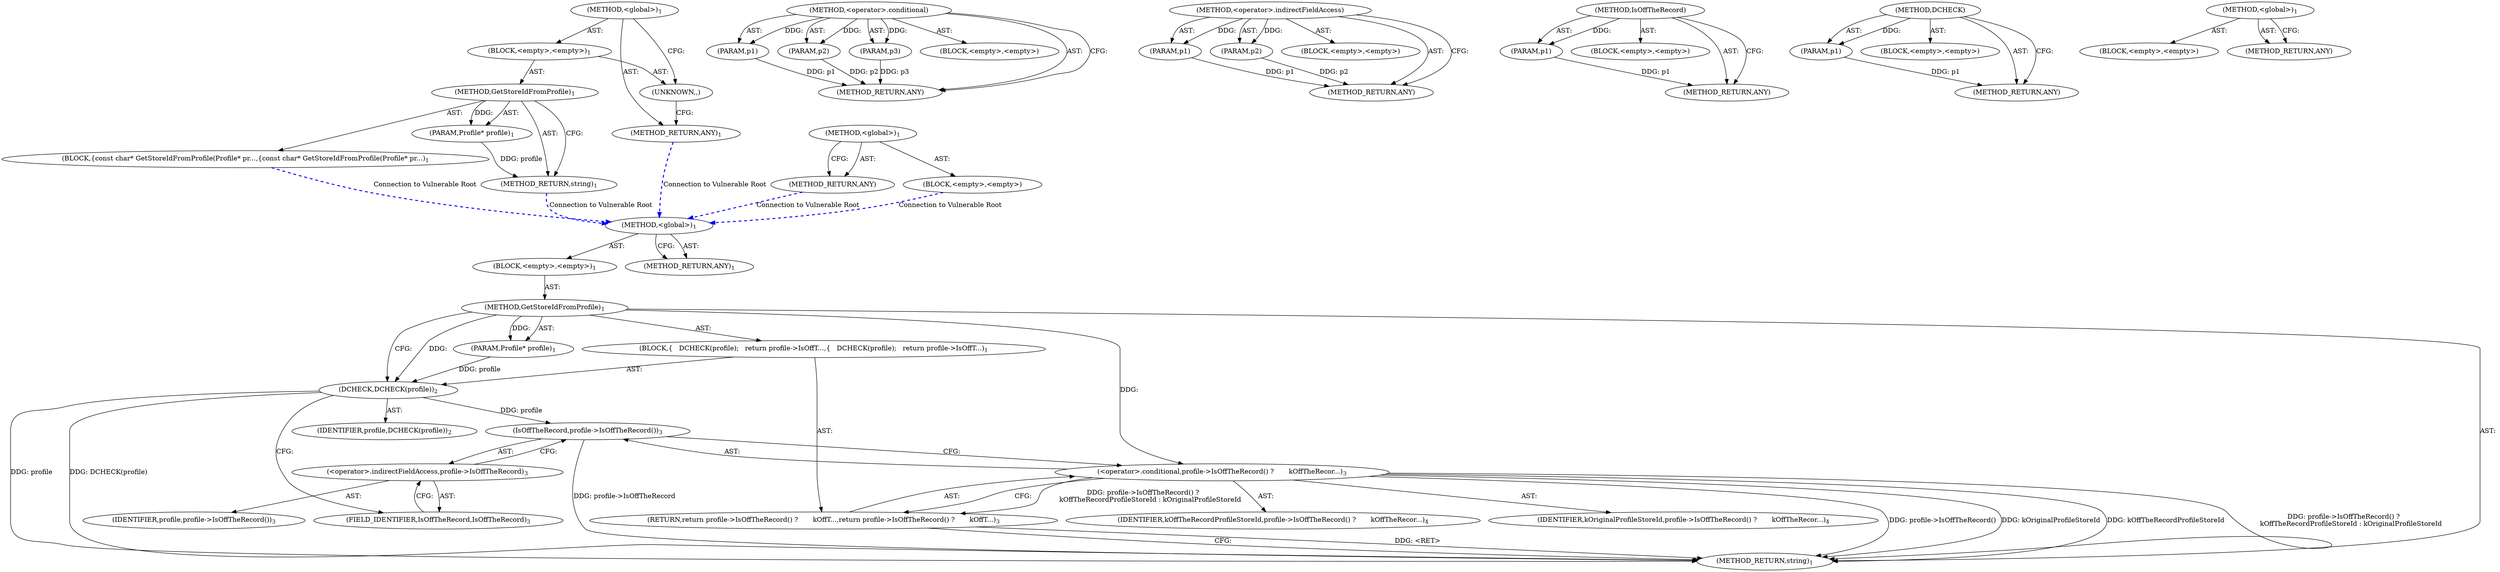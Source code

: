 digraph "&lt;global&gt;" {
vulnerable_6 [label=<(METHOD,&lt;global&gt;)<SUB>1</SUB>>];
vulnerable_7 [label=<(BLOCK,&lt;empty&gt;,&lt;empty&gt;)<SUB>1</SUB>>];
vulnerable_8 [label=<(METHOD,GetStoreIdFromProfile)<SUB>1</SUB>>];
vulnerable_9 [label=<(PARAM,Profile* profile)<SUB>1</SUB>>];
vulnerable_10 [label=<(BLOCK,{
   DCHECK(profile);
   return profile-&gt;IsOffT...,{
   DCHECK(profile);
   return profile-&gt;IsOffT...)<SUB>1</SUB>>];
vulnerable_11 [label=<(DCHECK,DCHECK(profile))<SUB>2</SUB>>];
vulnerable_12 [label=<(IDENTIFIER,profile,DCHECK(profile))<SUB>2</SUB>>];
vulnerable_13 [label=<(RETURN,return profile-&gt;IsOffTheRecord() ?
       kOffT...,return profile-&gt;IsOffTheRecord() ?
       kOffT...)<SUB>3</SUB>>];
vulnerable_14 [label=<(&lt;operator&gt;.conditional,profile-&gt;IsOffTheRecord() ?
       kOffTheRecor...)<SUB>3</SUB>>];
vulnerable_15 [label=<(IsOffTheRecord,profile-&gt;IsOffTheRecord())<SUB>3</SUB>>];
vulnerable_16 [label=<(&lt;operator&gt;.indirectFieldAccess,profile-&gt;IsOffTheRecord)<SUB>3</SUB>>];
vulnerable_17 [label=<(IDENTIFIER,profile,profile-&gt;IsOffTheRecord())<SUB>3</SUB>>];
vulnerable_18 [label=<(FIELD_IDENTIFIER,IsOffTheRecord,IsOffTheRecord)<SUB>3</SUB>>];
vulnerable_19 [label=<(IDENTIFIER,kOffTheRecordProfileStoreId,profile-&gt;IsOffTheRecord() ?
       kOffTheRecor...)<SUB>4</SUB>>];
vulnerable_20 [label=<(IDENTIFIER,kOriginalProfileStoreId,profile-&gt;IsOffTheRecord() ?
       kOffTheRecor...)<SUB>4</SUB>>];
vulnerable_21 [label=<(METHOD_RETURN,string)<SUB>1</SUB>>];
vulnerable_23 [label=<(METHOD_RETURN,ANY)<SUB>1</SUB>>];
vulnerable_44 [label=<(METHOD,&lt;operator&gt;.conditional)>];
vulnerable_45 [label=<(PARAM,p1)>];
vulnerable_46 [label=<(PARAM,p2)>];
vulnerable_47 [label=<(PARAM,p3)>];
vulnerable_48 [label=<(BLOCK,&lt;empty&gt;,&lt;empty&gt;)>];
vulnerable_49 [label=<(METHOD_RETURN,ANY)>];
vulnerable_54 [label=<(METHOD,&lt;operator&gt;.indirectFieldAccess)>];
vulnerable_55 [label=<(PARAM,p1)>];
vulnerable_56 [label=<(PARAM,p2)>];
vulnerable_57 [label=<(BLOCK,&lt;empty&gt;,&lt;empty&gt;)>];
vulnerable_58 [label=<(METHOD_RETURN,ANY)>];
vulnerable_50 [label=<(METHOD,IsOffTheRecord)>];
vulnerable_51 [label=<(PARAM,p1)>];
vulnerable_52 [label=<(BLOCK,&lt;empty&gt;,&lt;empty&gt;)>];
vulnerable_53 [label=<(METHOD_RETURN,ANY)>];
vulnerable_40 [label=<(METHOD,DCHECK)>];
vulnerable_41 [label=<(PARAM,p1)>];
vulnerable_42 [label=<(BLOCK,&lt;empty&gt;,&lt;empty&gt;)>];
vulnerable_43 [label=<(METHOD_RETURN,ANY)>];
vulnerable_34 [label=<(METHOD,&lt;global&gt;)<SUB>1</SUB>>];
vulnerable_35 [label=<(BLOCK,&lt;empty&gt;,&lt;empty&gt;)>];
vulnerable_36 [label=<(METHOD_RETURN,ANY)>];
fixed_6 [label=<(METHOD,&lt;global&gt;)<SUB>1</SUB>>];
fixed_7 [label=<(BLOCK,&lt;empty&gt;,&lt;empty&gt;)<SUB>1</SUB>>];
fixed_8 [label=<(METHOD,GetStoreIdFromProfile)<SUB>1</SUB>>];
fixed_9 [label=<(PARAM,Profile* profile)<SUB>1</SUB>>];
fixed_10 [label=<(BLOCK,{
const char* GetStoreIdFromProfile(Profile* pr...,{
const char* GetStoreIdFromProfile(Profile* pr...)<SUB>1</SUB>>];
fixed_11 [label=<(METHOD_RETURN,string)<SUB>1</SUB>>];
fixed_13 [label=<(UNKNOWN,,)>];
fixed_14 [label=<(METHOD_RETURN,ANY)<SUB>1</SUB>>];
fixed_25 [label=<(METHOD,&lt;global&gt;)<SUB>1</SUB>>];
fixed_26 [label=<(BLOCK,&lt;empty&gt;,&lt;empty&gt;)>];
fixed_27 [label=<(METHOD_RETURN,ANY)>];
vulnerable_6 -> vulnerable_7  [key=0, label="AST: "];
vulnerable_6 -> vulnerable_23  [key=0, label="AST: "];
vulnerable_6 -> vulnerable_23  [key=1, label="CFG: "];
vulnerable_7 -> vulnerable_8  [key=0, label="AST: "];
vulnerable_8 -> vulnerable_9  [key=0, label="AST: "];
vulnerable_8 -> vulnerable_9  [key=1, label="DDG: "];
vulnerable_8 -> vulnerable_10  [key=0, label="AST: "];
vulnerable_8 -> vulnerable_21  [key=0, label="AST: "];
vulnerable_8 -> vulnerable_11  [key=0, label="CFG: "];
vulnerable_8 -> vulnerable_11  [key=1, label="DDG: "];
vulnerable_8 -> vulnerable_14  [key=0, label="DDG: "];
vulnerable_9 -> vulnerable_11  [key=0, label="DDG: profile"];
vulnerable_10 -> vulnerable_11  [key=0, label="AST: "];
vulnerable_10 -> vulnerable_13  [key=0, label="AST: "];
vulnerable_11 -> vulnerable_12  [key=0, label="AST: "];
vulnerable_11 -> vulnerable_18  [key=0, label="CFG: "];
vulnerable_11 -> vulnerable_21  [key=0, label="DDG: profile"];
vulnerable_11 -> vulnerable_21  [key=1, label="DDG: DCHECK(profile)"];
vulnerable_11 -> vulnerable_15  [key=0, label="DDG: profile"];
vulnerable_13 -> vulnerable_14  [key=0, label="AST: "];
vulnerable_13 -> vulnerable_21  [key=0, label="CFG: "];
vulnerable_13 -> vulnerable_21  [key=1, label="DDG: &lt;RET&gt;"];
vulnerable_14 -> vulnerable_15  [key=0, label="AST: "];
vulnerable_14 -> vulnerable_19  [key=0, label="AST: "];
vulnerable_14 -> vulnerable_20  [key=0, label="AST: "];
vulnerable_14 -> vulnerable_13  [key=0, label="CFG: "];
vulnerable_14 -> vulnerable_13  [key=1, label="DDG: profile-&gt;IsOffTheRecord() ?
       kOffTheRecordProfileStoreId : kOriginalProfileStoreId"];
vulnerable_14 -> vulnerable_21  [key=0, label="DDG: profile-&gt;IsOffTheRecord()"];
vulnerable_14 -> vulnerable_21  [key=1, label="DDG: kOriginalProfileStoreId"];
vulnerable_14 -> vulnerable_21  [key=2, label="DDG: kOffTheRecordProfileStoreId"];
vulnerable_14 -> vulnerable_21  [key=3, label="DDG: profile-&gt;IsOffTheRecord() ?
       kOffTheRecordProfileStoreId : kOriginalProfileStoreId"];
vulnerable_15 -> vulnerable_16  [key=0, label="AST: "];
vulnerable_15 -> vulnerable_14  [key=0, label="CFG: "];
vulnerable_15 -> vulnerable_21  [key=0, label="DDG: profile-&gt;IsOffTheRecord"];
vulnerable_16 -> vulnerable_17  [key=0, label="AST: "];
vulnerable_16 -> vulnerable_18  [key=0, label="AST: "];
vulnerable_16 -> vulnerable_15  [key=0, label="CFG: "];
vulnerable_18 -> vulnerable_16  [key=0, label="CFG: "];
vulnerable_44 -> vulnerable_45  [key=0, label="AST: "];
vulnerable_44 -> vulnerable_45  [key=1, label="DDG: "];
vulnerable_44 -> vulnerable_48  [key=0, label="AST: "];
vulnerable_44 -> vulnerable_46  [key=0, label="AST: "];
vulnerable_44 -> vulnerable_46  [key=1, label="DDG: "];
vulnerable_44 -> vulnerable_49  [key=0, label="AST: "];
vulnerable_44 -> vulnerable_49  [key=1, label="CFG: "];
vulnerable_44 -> vulnerable_47  [key=0, label="AST: "];
vulnerable_44 -> vulnerable_47  [key=1, label="DDG: "];
vulnerable_45 -> vulnerable_49  [key=0, label="DDG: p1"];
vulnerable_46 -> vulnerable_49  [key=0, label="DDG: p2"];
vulnerable_47 -> vulnerable_49  [key=0, label="DDG: p3"];
vulnerable_54 -> vulnerable_55  [key=0, label="AST: "];
vulnerable_54 -> vulnerable_55  [key=1, label="DDG: "];
vulnerable_54 -> vulnerable_57  [key=0, label="AST: "];
vulnerable_54 -> vulnerable_56  [key=0, label="AST: "];
vulnerable_54 -> vulnerable_56  [key=1, label="DDG: "];
vulnerable_54 -> vulnerable_58  [key=0, label="AST: "];
vulnerable_54 -> vulnerable_58  [key=1, label="CFG: "];
vulnerable_55 -> vulnerable_58  [key=0, label="DDG: p1"];
vulnerable_56 -> vulnerable_58  [key=0, label="DDG: p2"];
vulnerable_50 -> vulnerable_51  [key=0, label="AST: "];
vulnerable_50 -> vulnerable_51  [key=1, label="DDG: "];
vulnerable_50 -> vulnerable_52  [key=0, label="AST: "];
vulnerable_50 -> vulnerable_53  [key=0, label="AST: "];
vulnerable_50 -> vulnerable_53  [key=1, label="CFG: "];
vulnerable_51 -> vulnerable_53  [key=0, label="DDG: p1"];
vulnerable_40 -> vulnerable_41  [key=0, label="AST: "];
vulnerable_40 -> vulnerable_41  [key=1, label="DDG: "];
vulnerable_40 -> vulnerable_42  [key=0, label="AST: "];
vulnerable_40 -> vulnerable_43  [key=0, label="AST: "];
vulnerable_40 -> vulnerable_43  [key=1, label="CFG: "];
vulnerable_41 -> vulnerable_43  [key=0, label="DDG: p1"];
vulnerable_34 -> vulnerable_35  [key=0, label="AST: "];
vulnerable_34 -> vulnerable_36  [key=0, label="AST: "];
vulnerable_34 -> vulnerable_36  [key=1, label="CFG: "];
fixed_6 -> fixed_7  [key=0, label="AST: "];
fixed_6 -> fixed_14  [key=0, label="AST: "];
fixed_6 -> fixed_13  [key=0, label="CFG: "];
fixed_7 -> fixed_8  [key=0, label="AST: "];
fixed_7 -> fixed_13  [key=0, label="AST: "];
fixed_8 -> fixed_9  [key=0, label="AST: "];
fixed_8 -> fixed_9  [key=1, label="DDG: "];
fixed_8 -> fixed_10  [key=0, label="AST: "];
fixed_8 -> fixed_11  [key=0, label="AST: "];
fixed_8 -> fixed_11  [key=1, label="CFG: "];
fixed_9 -> fixed_11  [key=0, label="DDG: profile"];
fixed_10 -> vulnerable_6  [color=blue, key=0, label="Connection to Vulnerable Root", penwidth="2.0", style=dashed];
fixed_11 -> vulnerable_6  [color=blue, key=0, label="Connection to Vulnerable Root", penwidth="2.0", style=dashed];
fixed_13 -> fixed_14  [key=0, label="CFG: "];
fixed_14 -> vulnerable_6  [color=blue, key=0, label="Connection to Vulnerable Root", penwidth="2.0", style=dashed];
fixed_25 -> fixed_26  [key=0, label="AST: "];
fixed_25 -> fixed_27  [key=0, label="AST: "];
fixed_25 -> fixed_27  [key=1, label="CFG: "];
fixed_26 -> vulnerable_6  [color=blue, key=0, label="Connection to Vulnerable Root", penwidth="2.0", style=dashed];
fixed_27 -> vulnerable_6  [color=blue, key=0, label="Connection to Vulnerable Root", penwidth="2.0", style=dashed];
}
